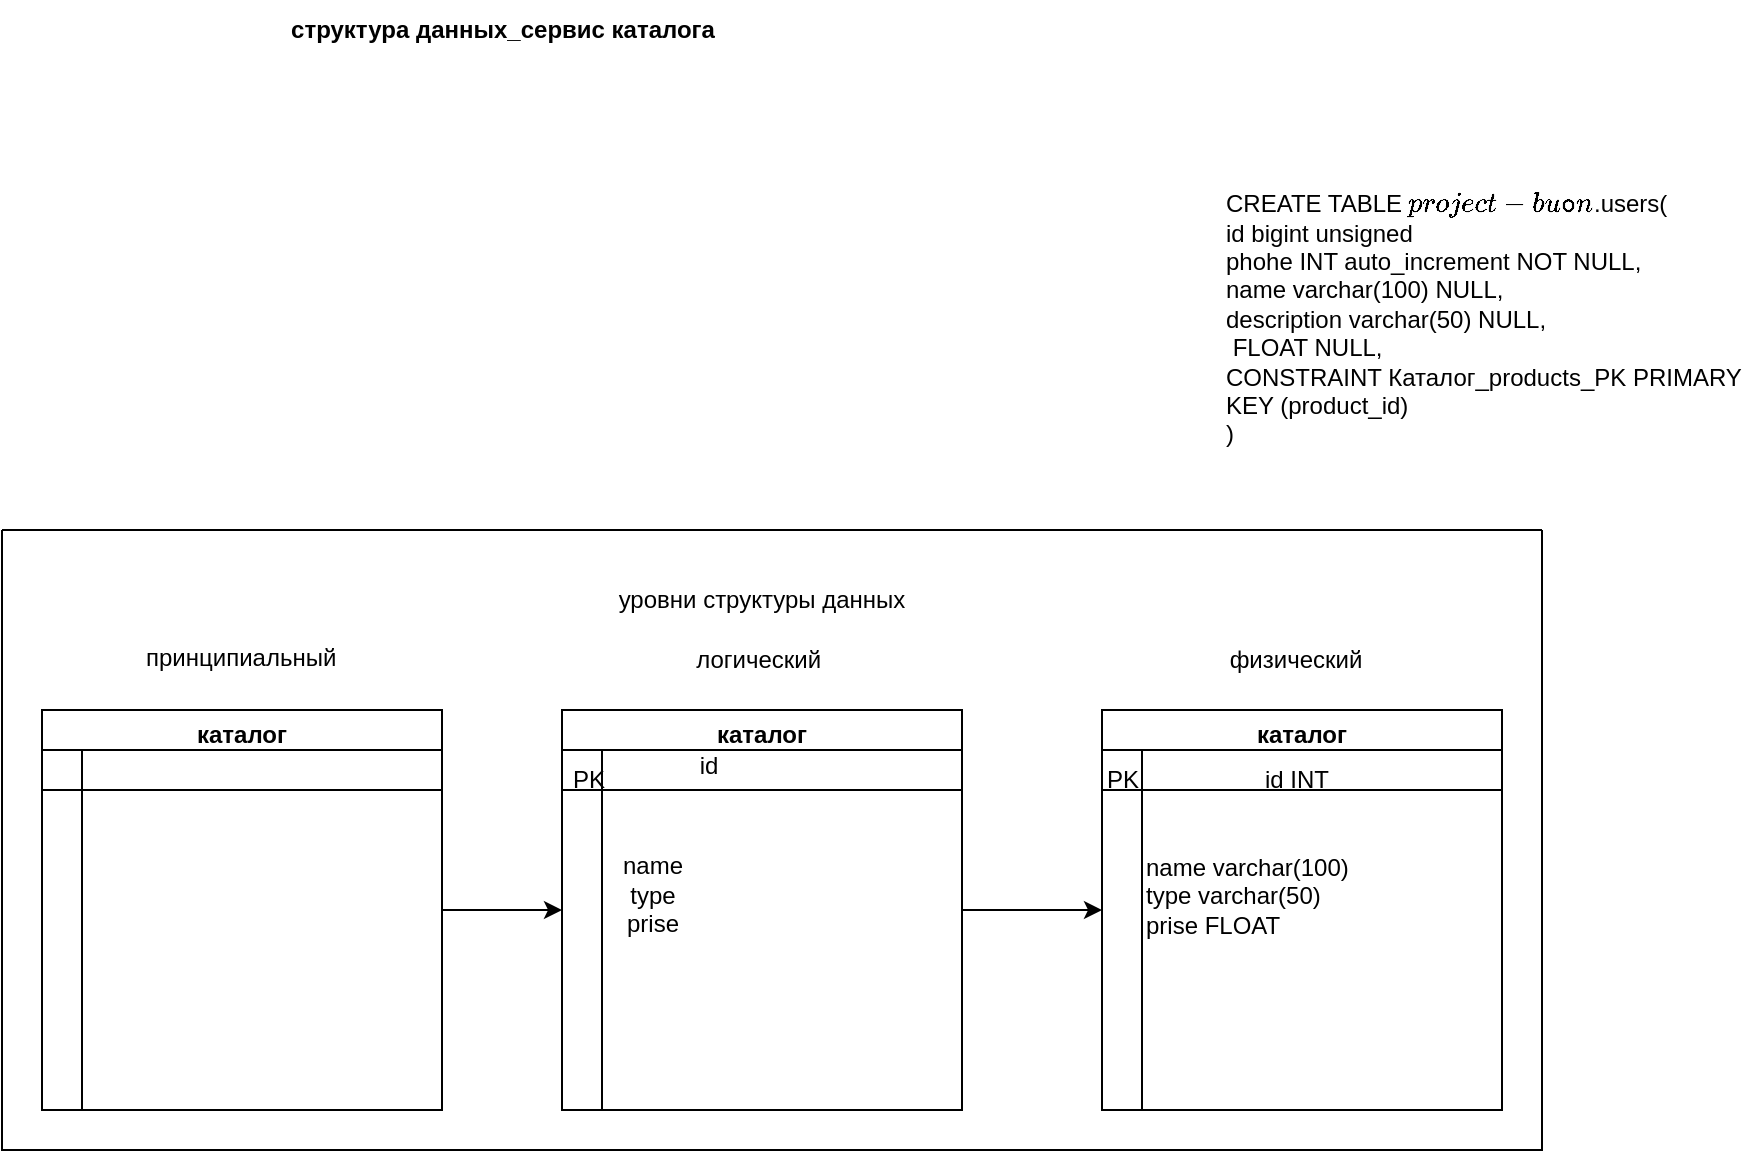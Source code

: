 <mxfile version="20.2.3" type="github" pages="2">
  <diagram id="TUe_8FtLySUKbP1dFAhF" name="Страница 1">
    <mxGraphModel dx="1102" dy="512" grid="1" gridSize="10" guides="1" tooltips="1" connect="1" arrows="1" fold="1" page="1" pageScale="1" pageWidth="1654" pageHeight="2336" math="0" shadow="0">
      <root>
        <mxCell id="0" />
        <mxCell id="1" parent="0" />
        <mxCell id="FGjbquU8CtR7feWJE-FR-3" value="&lt;br&gt;&lt;div&gt;&lt;br&gt;&lt;/div&gt;&lt;div&gt;&lt;br&gt;&lt;/div&gt;&lt;div&gt;CREATE TABLE `project-button`.users(&lt;/div&gt;&lt;div&gt;&lt;span style=&quot;&quot;&gt;&lt;/span&gt;id bigint unsigned&lt;/div&gt;&lt;div&gt;phohe INT auto_increment NOT NULL,&lt;/div&gt;&lt;div&gt;name varchar(100) NULL,&lt;/div&gt;&lt;div&gt;description varchar(50) NULL,&lt;/div&gt;&lt;div&gt;&amp;nbsp;FLOAT NULL,&lt;/div&gt;&lt;div&gt;&lt;span style=&quot;&quot;&gt; &lt;/span&gt;CONSTRAINT Каталог_products_PK PRIMARY KEY (product_id)&lt;/div&gt;)" style="text;whiteSpace=wrap;html=1;" parent="1" vertex="1">
          <mxGeometry x="790" y="50" width="260" height="150" as="geometry" />
        </mxCell>
        <mxCell id="FGjbquU8CtR7feWJE-FR-26" value="" style="endArrow=classic;html=1;rounded=0;entryX=0;entryY=0.5;entryDx=0;entryDy=0;" parent="1" edge="1">
          <mxGeometry width="50" height="50" relative="1" as="geometry">
            <mxPoint x="400" y="460" as="sourcePoint" />
            <mxPoint x="460" y="460" as="targetPoint" />
          </mxGeometry>
        </mxCell>
        <mxCell id="FGjbquU8CtR7feWJE-FR-32" value="" style="endArrow=classic;html=1;rounded=0;entryX=0;entryY=0.5;entryDx=0;entryDy=0;" parent="1" edge="1">
          <mxGeometry width="50" height="50" relative="1" as="geometry">
            <mxPoint x="660" y="460" as="sourcePoint" />
            <mxPoint x="730" y="460" as="targetPoint" />
          </mxGeometry>
        </mxCell>
        <mxCell id="FGjbquU8CtR7feWJE-FR-33" value="каталог" style="swimlane;" parent="1" vertex="1">
          <mxGeometry x="460" y="360" width="200" height="200" as="geometry" />
        </mxCell>
        <mxCell id="FGjbquU8CtR7feWJE-FR-35" value="" style="shape=internalStorage;whiteSpace=wrap;html=1;backgroundOutline=1;" parent="FGjbquU8CtR7feWJE-FR-33" vertex="1">
          <mxGeometry y="20" width="200" height="180" as="geometry" />
        </mxCell>
        <mxCell id="FGjbquU8CtR7feWJE-FR-10" value="PK" style="text;html=1;align=center;verticalAlign=middle;resizable=0;points=[];autosize=1;strokeColor=none;fillColor=none;" parent="FGjbquU8CtR7feWJE-FR-33" vertex="1">
          <mxGeometry x="-7" y="20" width="40" height="30" as="geometry" />
        </mxCell>
        <mxCell id="FGjbquU8CtR7feWJE-FR-11" value="&lt;br&gt;id" style="text;html=1;align=center;verticalAlign=middle;resizable=0;points=[];autosize=1;strokeColor=none;fillColor=none;" parent="FGjbquU8CtR7feWJE-FR-33" vertex="1">
          <mxGeometry x="58" width="30" height="40" as="geometry" />
        </mxCell>
        <mxCell id="FGjbquU8CtR7feWJE-FR-36" value="каталог" style="swimlane;" parent="1" vertex="1">
          <mxGeometry x="200" y="360" width="200" height="200" as="geometry" />
        </mxCell>
        <mxCell id="FGjbquU8CtR7feWJE-FR-37" value="" style="shape=internalStorage;whiteSpace=wrap;html=1;backgroundOutline=1;" parent="FGjbquU8CtR7feWJE-FR-36" vertex="1">
          <mxGeometry y="20" width="200" height="180" as="geometry" />
        </mxCell>
        <mxCell id="FGjbquU8CtR7feWJE-FR-41" value="каталог" style="swimlane;" parent="1" vertex="1">
          <mxGeometry x="730" y="360" width="200" height="200" as="geometry" />
        </mxCell>
        <mxCell id="FGjbquU8CtR7feWJE-FR-42" value="" style="shape=internalStorage;whiteSpace=wrap;html=1;backgroundOutline=1;" parent="FGjbquU8CtR7feWJE-FR-41" vertex="1">
          <mxGeometry y="20" width="200" height="180" as="geometry" />
        </mxCell>
        <mxCell id="FGjbquU8CtR7feWJE-FR-31" value="name varchar(100)&lt;br&gt;type varchar(50)&amp;nbsp;&lt;br&gt;prise FLOAT&amp;nbsp;" style="text;whiteSpace=wrap;html=1;" parent="FGjbquU8CtR7feWJE-FR-41" vertex="1">
          <mxGeometry x="20" y="65" width="180" height="70" as="geometry" />
        </mxCell>
        <mxCell id="FGjbquU8CtR7feWJE-FR-27" value="id INT" style="text;html=1;align=center;verticalAlign=middle;resizable=0;points=[];autosize=1;strokeColor=none;fillColor=none;" parent="FGjbquU8CtR7feWJE-FR-41" vertex="1">
          <mxGeometry x="67" y="20" width="60" height="30" as="geometry" />
        </mxCell>
        <mxCell id="FGjbquU8CtR7feWJE-FR-30" value="PK" style="text;html=1;align=center;verticalAlign=middle;resizable=0;points=[];autosize=1;strokeColor=none;fillColor=none;" parent="FGjbquU8CtR7feWJE-FR-41" vertex="1">
          <mxGeometry x="-10" y="20" width="40" height="30" as="geometry" />
        </mxCell>
        <mxCell id="FGjbquU8CtR7feWJE-FR-43" value="структура данных_сервис каталога" style="text;html=1;align=center;verticalAlign=middle;resizable=0;points=[];autosize=1;strokeColor=none;fillColor=none;fontStyle=1" parent="1" vertex="1">
          <mxGeometry x="310" y="5" width="240" height="30" as="geometry" />
        </mxCell>
        <mxCell id="b37VyTv0LnOgqIAbmcbs-1" value="" style="swimlane;startSize=0;" vertex="1" parent="1">
          <mxGeometry x="180" y="270" width="770" height="310" as="geometry" />
        </mxCell>
        <mxCell id="FGjbquU8CtR7feWJE-FR-12" value="&lt;br style=&quot;text-align: left;&quot;&gt;&lt;span style=&quot;text-align: left;&quot;&gt;name&lt;/span&gt;&lt;br style=&quot;text-align: left;&quot;&gt;&lt;span style=&quot;text-align: left;&quot;&gt;type&lt;br&gt;prise&lt;br&gt;&lt;/span&gt;" style="text;html=1;align=center;verticalAlign=middle;resizable=0;points=[];autosize=1;strokeColor=none;fillColor=none;" parent="b37VyTv0LnOgqIAbmcbs-1" vertex="1">
          <mxGeometry x="300" y="140" width="50" height="70" as="geometry" />
        </mxCell>
        <mxCell id="b37VyTv0LnOgqIAbmcbs-2" value="уровни структуры данных" style="text;html=1;strokeColor=none;fillColor=none;align=center;verticalAlign=middle;whiteSpace=wrap;rounded=0;" vertex="1" parent="b37VyTv0LnOgqIAbmcbs-1">
          <mxGeometry x="280" y="20" width="200" height="30" as="geometry" />
        </mxCell>
        <mxCell id="FGjbquU8CtR7feWJE-FR-45" value="принципиальный" style="text;whiteSpace=wrap;html=1;" parent="b37VyTv0LnOgqIAbmcbs-1" vertex="1">
          <mxGeometry x="70" y="50" width="80" height="40" as="geometry" />
        </mxCell>
        <mxCell id="Reo0rH-wRY7_WrpTDoYO-1" value="логический&amp;nbsp;" style="text;html=1;strokeColor=none;fillColor=none;align=center;verticalAlign=middle;whiteSpace=wrap;rounded=0;" vertex="1" parent="b37VyTv0LnOgqIAbmcbs-1">
          <mxGeometry x="350" y="50" width="60" height="30" as="geometry" />
        </mxCell>
        <mxCell id="Reo0rH-wRY7_WrpTDoYO-3" value="физический" style="text;html=1;strokeColor=none;fillColor=none;align=center;verticalAlign=middle;whiteSpace=wrap;rounded=0;" vertex="1" parent="b37VyTv0LnOgqIAbmcbs-1">
          <mxGeometry x="607" y="50" width="80" height="30" as="geometry" />
        </mxCell>
      </root>
    </mxGraphModel>
  </diagram>
  <diagram id="vRP6i4CUxktBMJQpipTC" name="Страница 2">
    <mxGraphModel dx="1102" dy="569" grid="1" gridSize="10" guides="1" tooltips="1" connect="1" arrows="1" fold="1" page="1" pageScale="1" pageWidth="1654" pageHeight="2336" math="0" shadow="0">
      <root>
        <mxCell id="0" />
        <mxCell id="1" parent="0" />
        <mxCell id="1PqJQiEIZfPZaQtYRAiq-1" value="структура данных_сервис запросов" style="text;html=1;align=center;verticalAlign=middle;resizable=0;points=[];autosize=1;strokeColor=none;fillColor=none;fontStyle=1" vertex="1" parent="1">
          <mxGeometry x="430" y="20" width="240" height="30" as="geometry" />
        </mxCell>
      </root>
    </mxGraphModel>
  </diagram>
</mxfile>
